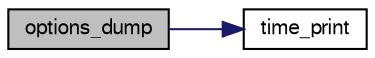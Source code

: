 digraph "options_dump"
{
 // LATEX_PDF_SIZE
  bgcolor="transparent";
  edge [fontname="FreeSans",fontsize="10",labelfontname="FreeSans",labelfontsize="10"];
  node [fontname="FreeSans",fontsize="10",shape=record];
  rankdir="LR";
  Node1 [label="options_dump",height=0.2,width=0.4,color="black", fillcolor="grey75", style="filled", fontcolor="black",tooltip="Print all global options."];
  Node1 -> Node2 [color="midnightblue",fontsize="10",style="solid",fontname="FreeSans"];
  Node2 [label="time_print",height=0.2,width=0.4,color="black",URL="$util_8c.html#a0379cb7b898e08489b0dcda99430ef96",tooltip="Print time as \"D:HH:MM:SS.CC\"."];
}
